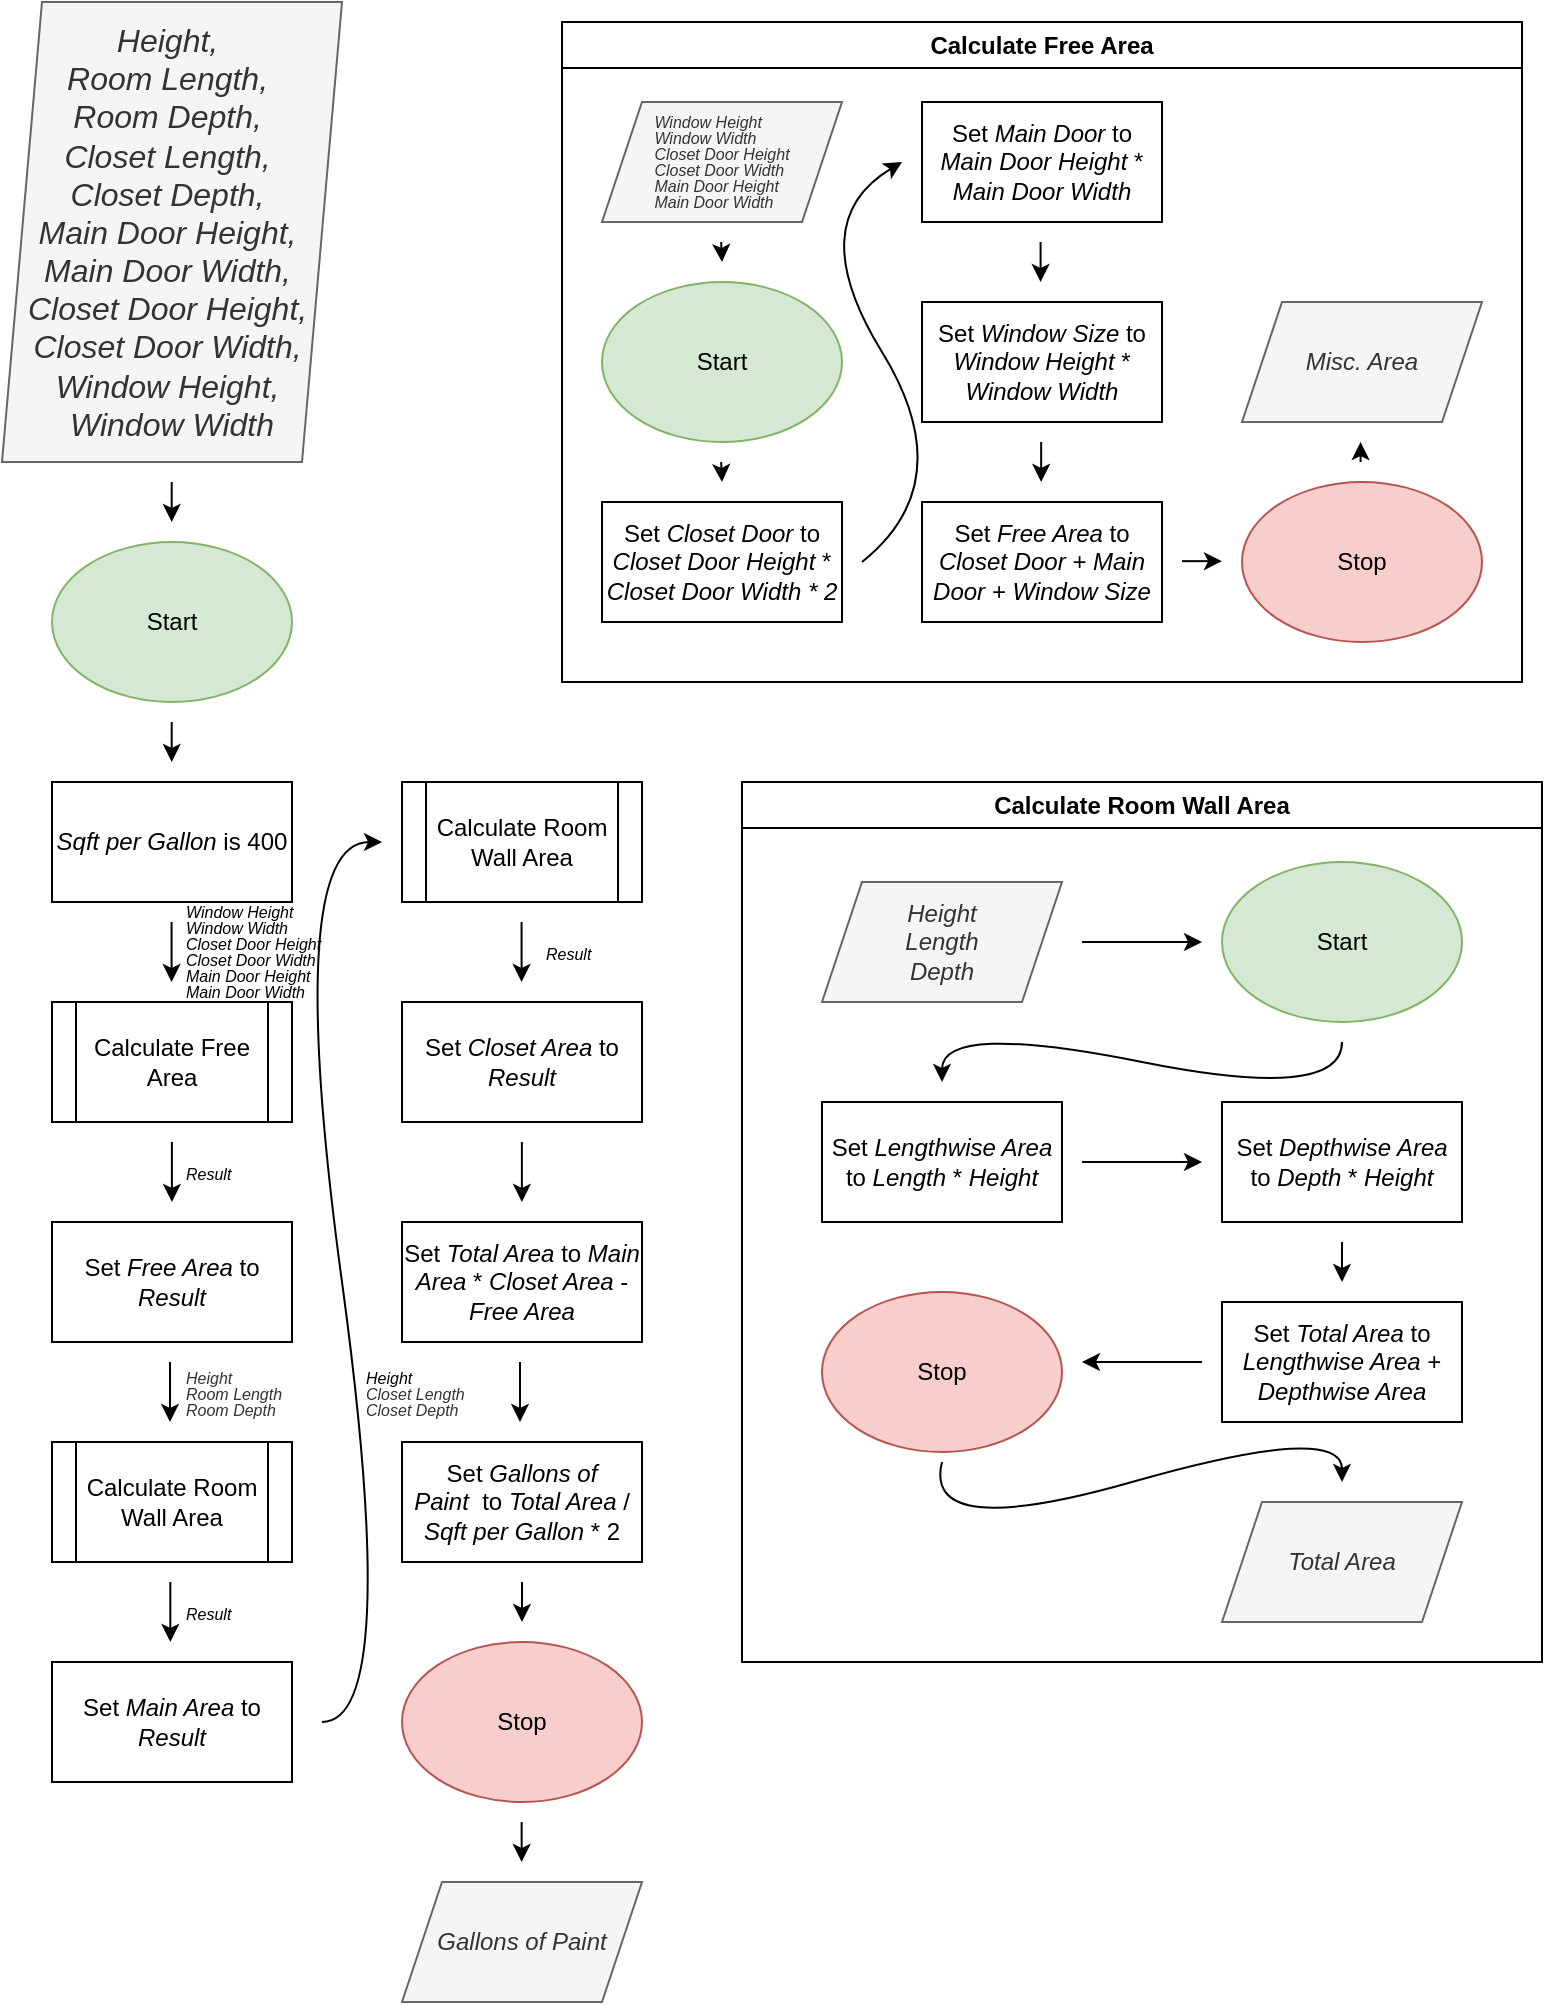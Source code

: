 <mxfile version="23.1.0" type="github">
  <diagram name="Page-1" id="O8G4t7uO2o9kU40y7iQ7">
    <mxGraphModel dx="1444" dy="835" grid="1" gridSize="10" guides="1" tooltips="1" connect="1" arrows="1" fold="1" page="1" pageScale="1" pageWidth="850" pageHeight="1100" math="0" shadow="0">
      <root>
        <mxCell id="0" />
        <mxCell id="1" parent="0" />
        <mxCell id="v7Y28q6XLG3SF74MW_tv-1" value="&lt;i style=&quot;border-color: var(--border-color); color: rgb(51, 51, 51); font-size: 16px;&quot;&gt;Height,&amp;nbsp;&lt;br style=&quot;border-color: var(--border-color);&quot;&gt;Room Length,&amp;nbsp;&lt;br style=&quot;border-color: var(--border-color);&quot;&gt;Room Depth,&amp;nbsp;&lt;br style=&quot;border-color: var(--border-color);&quot;&gt;Closet Length,&amp;nbsp;&lt;br style=&quot;border-color: var(--border-color);&quot;&gt;Closet Depth,&amp;nbsp;&lt;br style=&quot;border-color: var(--border-color);&quot;&gt;Main Door Height,&amp;nbsp;&lt;br style=&quot;border-color: var(--border-color);&quot;&gt;Main Door Width,&amp;nbsp;&lt;br style=&quot;border-color: var(--border-color);&quot;&gt;Closet Door Height,&amp;nbsp;&lt;br style=&quot;border-color: var(--border-color);&quot;&gt;Closet Door Width,&amp;nbsp;&lt;br style=&quot;border-color: var(--border-color);&quot;&gt;Window Height,&amp;nbsp;&lt;br style=&quot;border-color: var(--border-color);&quot;&gt;Window Width&lt;/i&gt;" style="shape=parallelogram;perimeter=parallelogramPerimeter;whiteSpace=wrap;html=1;fixedSize=1;fillColor=#f5f5f5;fontColor=#333333;strokeColor=#666666;" vertex="1" parent="1">
          <mxGeometry x="30" y="20" width="170" height="230" as="geometry" />
        </mxCell>
        <mxCell id="v7Y28q6XLG3SF74MW_tv-4" value="Start" style="ellipse;whiteSpace=wrap;html=1;fillColor=#d5e8d4;strokeColor=#82b366;" vertex="1" parent="1">
          <mxGeometry x="55" y="290" width="120" height="80" as="geometry" />
        </mxCell>
        <mxCell id="v7Y28q6XLG3SF74MW_tv-5" value="&lt;i&gt;Sqft per Gallon&lt;/i&gt;&amp;nbsp;is 400" style="rounded=0;whiteSpace=wrap;html=1;" vertex="1" parent="1">
          <mxGeometry x="55" y="410" width="120" height="60" as="geometry" />
        </mxCell>
        <mxCell id="v7Y28q6XLG3SF74MW_tv-6" value="Calculate Room Wall Area" style="shape=process;whiteSpace=wrap;html=1;backgroundOutline=1;" vertex="1" parent="1">
          <mxGeometry x="55" y="740" width="120" height="60" as="geometry" />
        </mxCell>
        <mxCell id="v7Y28q6XLG3SF74MW_tv-7" value="Set &lt;i&gt;Main Area&lt;/i&gt;&amp;nbsp;to &lt;i&gt;Result&lt;/i&gt;" style="rounded=0;whiteSpace=wrap;html=1;" vertex="1" parent="1">
          <mxGeometry x="55" y="850" width="120" height="60" as="geometry" />
        </mxCell>
        <mxCell id="v7Y28q6XLG3SF74MW_tv-9" value="Set &lt;i&gt;Total Area&lt;/i&gt;&amp;nbsp;to &lt;i&gt;Main Area &lt;/i&gt;* &lt;i&gt;Closet Area&lt;/i&gt;&amp;nbsp;- &lt;i&gt;Free Area&lt;/i&gt;" style="rounded=0;whiteSpace=wrap;html=1;" vertex="1" parent="1">
          <mxGeometry x="230" y="630" width="120" height="60" as="geometry" />
        </mxCell>
        <mxCell id="v7Y28q6XLG3SF74MW_tv-10" value="Calculate Free Area" style="shape=process;whiteSpace=wrap;html=1;backgroundOutline=1;" vertex="1" parent="1">
          <mxGeometry x="55" y="520" width="120" height="60" as="geometry" />
        </mxCell>
        <mxCell id="v7Y28q6XLG3SF74MW_tv-11" value="Set &lt;i&gt;Free Area&lt;/i&gt;&amp;nbsp;to &lt;i&gt;Result&lt;/i&gt;" style="rounded=0;whiteSpace=wrap;html=1;" vertex="1" parent="1">
          <mxGeometry x="55" y="630" width="120" height="60" as="geometry" />
        </mxCell>
        <mxCell id="v7Y28q6XLG3SF74MW_tv-14" value="" style="curved=1;endArrow=classic;html=1;rounded=0;" edge="1" parent="1">
          <mxGeometry width="50" height="50" relative="1" as="geometry">
            <mxPoint x="190" y="880" as="sourcePoint" />
            <mxPoint x="220" y="440" as="targetPoint" />
            <Array as="points">
              <mxPoint x="230" y="880" />
              <mxPoint x="170" y="440" />
            </Array>
          </mxGeometry>
        </mxCell>
        <mxCell id="v7Y28q6XLG3SF74MW_tv-17" value="Calculate Room Wall Area" style="shape=process;whiteSpace=wrap;html=1;backgroundOutline=1;" vertex="1" parent="1">
          <mxGeometry x="230" y="410" width="120" height="60" as="geometry" />
        </mxCell>
        <mxCell id="v7Y28q6XLG3SF74MW_tv-18" value="Set &lt;i&gt;Closet Area&lt;/i&gt;&amp;nbsp;to &lt;i&gt;Result&lt;/i&gt;" style="rounded=0;whiteSpace=wrap;html=1;" vertex="1" parent="1">
          <mxGeometry x="230" y="520" width="120" height="60" as="geometry" />
        </mxCell>
        <mxCell id="v7Y28q6XLG3SF74MW_tv-19" value="Set &lt;i&gt;Gallons of Paint&amp;nbsp;&lt;/i&gt;&amp;nbsp;to &lt;i&gt;Total Area &lt;/i&gt;/ &lt;i&gt;Sqft per Gallon&lt;/i&gt;&amp;nbsp;* 2" style="rounded=0;whiteSpace=wrap;html=1;" vertex="1" parent="1">
          <mxGeometry x="230" y="740" width="120" height="60" as="geometry" />
        </mxCell>
        <mxCell id="v7Y28q6XLG3SF74MW_tv-20" value="Stop" style="ellipse;whiteSpace=wrap;html=1;fillColor=#f8cecc;strokeColor=#b85450;" vertex="1" parent="1">
          <mxGeometry x="230" y="840" width="120" height="80" as="geometry" />
        </mxCell>
        <mxCell id="v7Y28q6XLG3SF74MW_tv-21" value="&lt;i&gt;Gallons of Paint&lt;/i&gt;" style="shape=parallelogram;perimeter=parallelogramPerimeter;whiteSpace=wrap;html=1;fixedSize=1;fillColor=#f5f5f5;fontColor=#333333;strokeColor=#666666;" vertex="1" parent="1">
          <mxGeometry x="230" y="960" width="120" height="60" as="geometry" />
        </mxCell>
        <mxCell id="v7Y28q6XLG3SF74MW_tv-22" value="" style="endArrow=classic;html=1;rounded=0;" edge="1" parent="1">
          <mxGeometry width="50" height="50" relative="1" as="geometry">
            <mxPoint x="114.85" y="260" as="sourcePoint" />
            <mxPoint x="114.85" y="280" as="targetPoint" />
          </mxGeometry>
        </mxCell>
        <mxCell id="v7Y28q6XLG3SF74MW_tv-23" value="" style="endArrow=classic;html=1;rounded=0;" edge="1" parent="1">
          <mxGeometry width="50" height="50" relative="1" as="geometry">
            <mxPoint x="114.85" y="380" as="sourcePoint" />
            <mxPoint x="114.85" y="400" as="targetPoint" />
          </mxGeometry>
        </mxCell>
        <mxCell id="v7Y28q6XLG3SF74MW_tv-24" value="" style="endArrow=classic;html=1;rounded=0;" edge="1" parent="1">
          <mxGeometry width="50" height="50" relative="1" as="geometry">
            <mxPoint x="114.79" y="480" as="sourcePoint" />
            <mxPoint x="114.79" y="510" as="targetPoint" />
          </mxGeometry>
        </mxCell>
        <mxCell id="v7Y28q6XLG3SF74MW_tv-25" value="" style="endArrow=classic;html=1;rounded=0;" edge="1" parent="1">
          <mxGeometry width="50" height="50" relative="1" as="geometry">
            <mxPoint x="289.79" y="480" as="sourcePoint" />
            <mxPoint x="289.79" y="510" as="targetPoint" />
          </mxGeometry>
        </mxCell>
        <mxCell id="v7Y28q6XLG3SF74MW_tv-26" value="" style="endArrow=classic;html=1;rounded=0;" edge="1" parent="1">
          <mxGeometry width="50" height="50" relative="1" as="geometry">
            <mxPoint x="114.95" y="590" as="sourcePoint" />
            <mxPoint x="114.95" y="620" as="targetPoint" />
          </mxGeometry>
        </mxCell>
        <mxCell id="v7Y28q6XLG3SF74MW_tv-27" value="" style="endArrow=classic;html=1;rounded=0;" edge="1" parent="1">
          <mxGeometry width="50" height="50" relative="1" as="geometry">
            <mxPoint x="289.94" y="590" as="sourcePoint" />
            <mxPoint x="289.94" y="620" as="targetPoint" />
          </mxGeometry>
        </mxCell>
        <mxCell id="v7Y28q6XLG3SF74MW_tv-28" value="" style="endArrow=classic;html=1;rounded=0;" edge="1" parent="1">
          <mxGeometry width="50" height="50" relative="1" as="geometry">
            <mxPoint x="114" y="700" as="sourcePoint" />
            <mxPoint x="114" y="730" as="targetPoint" />
          </mxGeometry>
        </mxCell>
        <mxCell id="v7Y28q6XLG3SF74MW_tv-29" value="" style="endArrow=classic;html=1;rounded=0;" edge="1" parent="1">
          <mxGeometry width="50" height="50" relative="1" as="geometry">
            <mxPoint x="289" y="700" as="sourcePoint" />
            <mxPoint x="289" y="730" as="targetPoint" />
          </mxGeometry>
        </mxCell>
        <mxCell id="v7Y28q6XLG3SF74MW_tv-30" value="" style="endArrow=classic;html=1;rounded=0;" edge="1" parent="1">
          <mxGeometry width="50" height="50" relative="1" as="geometry">
            <mxPoint x="114.16" y="810" as="sourcePoint" />
            <mxPoint x="114.16" y="840" as="targetPoint" />
          </mxGeometry>
        </mxCell>
        <mxCell id="v7Y28q6XLG3SF74MW_tv-31" value="" style="endArrow=classic;html=1;rounded=0;" edge="1" parent="1">
          <mxGeometry width="50" height="50" relative="1" as="geometry">
            <mxPoint x="290" y="810" as="sourcePoint" />
            <mxPoint x="290" y="830" as="targetPoint" />
          </mxGeometry>
        </mxCell>
        <mxCell id="v7Y28q6XLG3SF74MW_tv-33" value="" style="endArrow=classic;html=1;rounded=0;" edge="1" parent="1">
          <mxGeometry width="50" height="50" relative="1" as="geometry">
            <mxPoint x="289.82" y="930" as="sourcePoint" />
            <mxPoint x="289.82" y="950" as="targetPoint" />
          </mxGeometry>
        </mxCell>
        <mxCell id="v7Y28q6XLG3SF74MW_tv-34" value="&lt;p style=&quot;line-height: 0%; font-size: 8px;&quot;&gt;&lt;font style=&quot;font-size: 8px;&quot;&gt;&lt;i&gt;Window Height&lt;/i&gt;&lt;/font&gt;&lt;/p&gt;&lt;p style=&quot;line-height: 0%; font-size: 8px;&quot;&gt;&lt;font style=&quot;font-size: 8px;&quot;&gt;&lt;i&gt;Window Width&lt;/i&gt;&lt;/font&gt;&lt;/p&gt;&lt;p style=&quot;line-height: 0%; font-size: 8px;&quot;&gt;&lt;font style=&quot;font-size: 8px;&quot;&gt;&lt;i&gt;Closet Door Height&lt;/i&gt;&lt;/font&gt;&lt;/p&gt;&lt;p style=&quot;line-height: 0%; font-size: 8px;&quot;&gt;&lt;font style=&quot;font-size: 8px;&quot;&gt;&lt;i&gt;Closet Door Width&lt;/i&gt;&lt;/font&gt;&lt;/p&gt;&lt;p style=&quot;line-height: 0%; font-size: 8px;&quot;&gt;&lt;font style=&quot;font-size: 8px;&quot;&gt;&lt;i&gt;Main Door Height&lt;/i&gt;&lt;/font&gt;&lt;/p&gt;&lt;p style=&quot;line-height: 0%; font-size: 8px;&quot;&gt;&lt;font style=&quot;font-size: 8px;&quot;&gt;&lt;i&gt;Main Door Width&lt;/i&gt;&lt;/font&gt;&lt;/p&gt;" style="text;html=1;strokeColor=none;fillColor=none;align=left;verticalAlign=middle;whiteSpace=wrap;rounded=0;" vertex="1" parent="1">
          <mxGeometry x="120" y="470" width="80" height="50" as="geometry" />
        </mxCell>
        <mxCell id="v7Y28q6XLG3SF74MW_tv-37" value="&lt;font style=&quot;font-size: 8px;&quot;&gt;&lt;i&gt;Result&lt;/i&gt;&lt;/font&gt;" style="text;html=1;strokeColor=none;fillColor=none;align=left;verticalAlign=middle;whiteSpace=wrap;rounded=0;" vertex="1" parent="1">
          <mxGeometry x="120" y="590" width="60" height="30" as="geometry" />
        </mxCell>
        <mxCell id="v7Y28q6XLG3SF74MW_tv-38" value="&lt;p style=&quot;line-height: 50%;&quot;&gt;&lt;span style=&quot;border-color: var(--border-color); color: rgb(51, 51, 51); text-align: center; font-size: 8px;&quot;&gt;&lt;i&gt;Height&lt;br style=&quot;border-color: var(--border-color);&quot;&gt;Room Length&amp;nbsp;&lt;br style=&quot;border-color: var(--border-color);&quot;&gt;Room Depth&lt;/i&gt;&lt;/span&gt;&lt;/p&gt;" style="text;html=1;strokeColor=none;fillColor=none;align=left;verticalAlign=middle;whiteSpace=wrap;rounded=0;" vertex="1" parent="1">
          <mxGeometry x="120" y="700" width="120" height="30" as="geometry" />
        </mxCell>
        <mxCell id="v7Y28q6XLG3SF74MW_tv-39" value="&lt;p style=&quot;line-height: 50%;&quot;&gt;&lt;font style=&quot;font-size: 8px;&quot;&gt;&lt;i&gt;Height&lt;br style=&quot;border-color: var(--border-color); color: rgb(51, 51, 51);&quot;&gt;&lt;span style=&quot;color: rgb(51, 51, 51);&quot;&gt;Closet Length&amp;nbsp;&lt;/span&gt;&lt;br style=&quot;border-color: var(--border-color); color: rgb(51, 51, 51);&quot;&gt;&lt;span style=&quot;color: rgb(51, 51, 51);&quot;&gt;Closet Depth&lt;/span&gt;&lt;/i&gt;&lt;/font&gt;&lt;/p&gt;" style="text;html=1;strokeColor=none;fillColor=none;align=left;verticalAlign=middle;whiteSpace=wrap;rounded=0;" vertex="1" parent="1">
          <mxGeometry x="210" y="700" width="60" height="30" as="geometry" />
        </mxCell>
        <mxCell id="v7Y28q6XLG3SF74MW_tv-40" value="&lt;font style=&quot;font-size: 8px;&quot;&gt;&lt;i&gt;Result&lt;/i&gt;&lt;/font&gt;" style="text;html=1;strokeColor=none;fillColor=none;align=left;verticalAlign=middle;whiteSpace=wrap;rounded=0;" vertex="1" parent="1">
          <mxGeometry x="120" y="810" width="60" height="30" as="geometry" />
        </mxCell>
        <mxCell id="v7Y28q6XLG3SF74MW_tv-41" value="&lt;font style=&quot;font-size: 8px;&quot;&gt;&lt;i&gt;Result&lt;/i&gt;&lt;/font&gt;" style="text;html=1;strokeColor=none;fillColor=none;align=left;verticalAlign=middle;whiteSpace=wrap;rounded=0;" vertex="1" parent="1">
          <mxGeometry x="300" y="480" width="60" height="30" as="geometry" />
        </mxCell>
        <mxCell id="v7Y28q6XLG3SF74MW_tv-42" value="Calculate Free Area" style="swimlane;whiteSpace=wrap;html=1;" vertex="1" parent="1">
          <mxGeometry x="310" y="30" width="480" height="330" as="geometry" />
        </mxCell>
        <mxCell id="v7Y28q6XLG3SF74MW_tv-43" value="Start" style="ellipse;whiteSpace=wrap;html=1;fillColor=#d5e8d4;strokeColor=#82b366;" vertex="1" parent="v7Y28q6XLG3SF74MW_tv-42">
          <mxGeometry x="20" y="130" width="120" height="80" as="geometry" />
        </mxCell>
        <mxCell id="v7Y28q6XLG3SF74MW_tv-44" value="&lt;p style=&quot;border-color: var(--border-color); text-align: left; line-height: 0px; font-size: 8px;&quot;&gt;&lt;font style=&quot;border-color: var(--border-color);&quot;&gt;&lt;span style=&quot;border-color: var(--border-color);&quot;&gt;&lt;i&gt;Window Height&lt;/i&gt;&lt;/span&gt;&lt;/font&gt;&lt;/p&gt;&lt;p style=&quot;border-color: var(--border-color); text-align: left; line-height: 0px; font-size: 8px;&quot;&gt;&lt;font style=&quot;border-color: var(--border-color);&quot;&gt;&lt;span style=&quot;border-color: var(--border-color);&quot;&gt;&lt;i&gt;Window Width&lt;/i&gt;&lt;/span&gt;&lt;/font&gt;&lt;/p&gt;&lt;p style=&quot;border-color: var(--border-color); text-align: left; line-height: 0px; font-size: 8px;&quot;&gt;&lt;font style=&quot;border-color: var(--border-color);&quot;&gt;&lt;span style=&quot;border-color: var(--border-color);&quot;&gt;&lt;i&gt;Closet Door Height&lt;/i&gt;&lt;/span&gt;&lt;/font&gt;&lt;/p&gt;&lt;p style=&quot;border-color: var(--border-color); text-align: left; line-height: 0px; font-size: 8px;&quot;&gt;&lt;font style=&quot;border-color: var(--border-color);&quot;&gt;&lt;span style=&quot;border-color: var(--border-color);&quot;&gt;&lt;i&gt;Closet Door Width&lt;/i&gt;&lt;/span&gt;&lt;/font&gt;&lt;/p&gt;&lt;p style=&quot;border-color: var(--border-color); text-align: left; line-height: 0px; font-size: 8px;&quot;&gt;&lt;font style=&quot;border-color: var(--border-color);&quot;&gt;&lt;span style=&quot;border-color: var(--border-color);&quot;&gt;&lt;i&gt;Main Door Height&lt;/i&gt;&lt;/span&gt;&lt;/font&gt;&lt;/p&gt;&lt;p style=&quot;border-color: var(--border-color); text-align: left; line-height: 0px; font-size: 8px;&quot;&gt;&lt;font style=&quot;border-color: var(--border-color);&quot;&gt;&lt;span style=&quot;border-color: var(--border-color);&quot;&gt;&lt;i&gt;Main Door Width&lt;/i&gt;&lt;/span&gt;&lt;/font&gt;&lt;/p&gt;" style="shape=parallelogram;perimeter=parallelogramPerimeter;whiteSpace=wrap;html=1;fixedSize=1;fillColor=#f5f5f5;fontColor=#333333;strokeColor=#666666;" vertex="1" parent="v7Y28q6XLG3SF74MW_tv-42">
          <mxGeometry x="20" y="40" width="120" height="60" as="geometry" />
        </mxCell>
        <mxCell id="v7Y28q6XLG3SF74MW_tv-45" value="Set &lt;i&gt;Closet Door &lt;/i&gt;to &lt;i&gt;Closet Door Height &lt;/i&gt;* &lt;i&gt;Closet Door Width * 2&lt;/i&gt;" style="rounded=0;whiteSpace=wrap;html=1;" vertex="1" parent="v7Y28q6XLG3SF74MW_tv-42">
          <mxGeometry x="20" y="240" width="120" height="60" as="geometry" />
        </mxCell>
        <mxCell id="v7Y28q6XLG3SF74MW_tv-46" value="Set &lt;i&gt;Main Door&amp;nbsp;&lt;/i&gt;to &lt;i&gt;Main Door Height &lt;/i&gt;* &lt;i&gt;Main Door Width&lt;/i&gt;" style="rounded=0;whiteSpace=wrap;html=1;" vertex="1" parent="v7Y28q6XLG3SF74MW_tv-42">
          <mxGeometry x="180" y="40" width="120" height="60" as="geometry" />
        </mxCell>
        <mxCell id="v7Y28q6XLG3SF74MW_tv-47" value="Set &lt;i&gt;Window Size&lt;/i&gt;&amp;nbsp;to &lt;i&gt;Window Height &lt;/i&gt;* &lt;i&gt;Window Width&lt;/i&gt;" style="rounded=0;whiteSpace=wrap;html=1;" vertex="1" parent="v7Y28q6XLG3SF74MW_tv-42">
          <mxGeometry x="180" y="140" width="120" height="60" as="geometry" />
        </mxCell>
        <mxCell id="v7Y28q6XLG3SF74MW_tv-49" value="Set &lt;i&gt;Free Area&lt;/i&gt;&amp;nbsp;to &lt;i&gt;Closet Door + Main Door + Window Size&lt;/i&gt;" style="rounded=0;whiteSpace=wrap;html=1;" vertex="1" parent="v7Y28q6XLG3SF74MW_tv-42">
          <mxGeometry x="180" y="240" width="120" height="60" as="geometry" />
        </mxCell>
        <mxCell id="v7Y28q6XLG3SF74MW_tv-50" value="Stop" style="ellipse;whiteSpace=wrap;html=1;fillColor=#f8cecc;strokeColor=#b85450;" vertex="1" parent="v7Y28q6XLG3SF74MW_tv-42">
          <mxGeometry x="340" y="230" width="120" height="80" as="geometry" />
        </mxCell>
        <mxCell id="v7Y28q6XLG3SF74MW_tv-51" value="&lt;i&gt;Misc. Area&lt;/i&gt;" style="shape=parallelogram;perimeter=parallelogramPerimeter;whiteSpace=wrap;html=1;fixedSize=1;fillColor=#f5f5f5;fontColor=#333333;strokeColor=#666666;" vertex="1" parent="v7Y28q6XLG3SF74MW_tv-42">
          <mxGeometry x="340" y="140" width="120" height="60" as="geometry" />
        </mxCell>
        <mxCell id="v7Y28q6XLG3SF74MW_tv-58" value="" style="endArrow=classic;html=1;rounded=0;" edge="1" parent="v7Y28q6XLG3SF74MW_tv-42">
          <mxGeometry width="50" height="50" relative="1" as="geometry">
            <mxPoint x="239.58" y="210" as="sourcePoint" />
            <mxPoint x="239.58" y="230" as="targetPoint" />
          </mxGeometry>
        </mxCell>
        <mxCell id="v7Y28q6XLG3SF74MW_tv-59" value="" style="endArrow=classic;html=1;rounded=0;" edge="1" parent="v7Y28q6XLG3SF74MW_tv-42">
          <mxGeometry width="50" height="50" relative="1" as="geometry">
            <mxPoint x="79.58" y="110" as="sourcePoint" />
            <mxPoint x="80" y="120" as="targetPoint" />
          </mxGeometry>
        </mxCell>
        <mxCell id="v7Y28q6XLG3SF74MW_tv-60" value="" style="endArrow=classic;html=1;rounded=0;" edge="1" parent="v7Y28q6XLG3SF74MW_tv-42">
          <mxGeometry width="50" height="50" relative="1" as="geometry">
            <mxPoint x="79.58" y="220" as="sourcePoint" />
            <mxPoint x="80" y="230" as="targetPoint" />
          </mxGeometry>
        </mxCell>
        <mxCell id="v7Y28q6XLG3SF74MW_tv-61" value="" style="endArrow=classic;html=1;rounded=0;" edge="1" parent="v7Y28q6XLG3SF74MW_tv-42">
          <mxGeometry width="50" height="50" relative="1" as="geometry">
            <mxPoint x="310" y="269.58" as="sourcePoint" />
            <mxPoint x="330" y="269.58" as="targetPoint" />
          </mxGeometry>
        </mxCell>
        <mxCell id="v7Y28q6XLG3SF74MW_tv-54" value="" style="endArrow=classic;html=1;rounded=0;" edge="1" parent="v7Y28q6XLG3SF74MW_tv-42">
          <mxGeometry width="50" height="50" relative="1" as="geometry">
            <mxPoint x="239.29" y="110" as="sourcePoint" />
            <mxPoint x="239.29" y="130" as="targetPoint" />
          </mxGeometry>
        </mxCell>
        <mxCell id="v7Y28q6XLG3SF74MW_tv-62" value="" style="endArrow=classic;html=1;rounded=0;" edge="1" parent="v7Y28q6XLG3SF74MW_tv-42">
          <mxGeometry width="50" height="50" relative="1" as="geometry">
            <mxPoint x="399.29" y="220" as="sourcePoint" />
            <mxPoint x="399.29" y="210" as="targetPoint" />
          </mxGeometry>
        </mxCell>
        <mxCell id="v7Y28q6XLG3SF74MW_tv-63" value="" style="curved=1;endArrow=classic;html=1;rounded=0;" edge="1" parent="v7Y28q6XLG3SF74MW_tv-42">
          <mxGeometry width="50" height="50" relative="1" as="geometry">
            <mxPoint x="150" y="270" as="sourcePoint" />
            <mxPoint x="170" y="70" as="targetPoint" />
            <Array as="points">
              <mxPoint x="200" y="230" />
              <mxPoint x="120" y="100" />
            </Array>
          </mxGeometry>
        </mxCell>
        <mxCell id="v7Y28q6XLG3SF74MW_tv-64" value="Calculate Room Wall Area" style="swimlane;whiteSpace=wrap;html=1;" vertex="1" parent="1">
          <mxGeometry x="400" y="410" width="400" height="440" as="geometry" />
        </mxCell>
        <mxCell id="v7Y28q6XLG3SF74MW_tv-70" value="&lt;i&gt;Height&lt;br&gt;Length&lt;br&gt;Depth&lt;/i&gt;" style="shape=parallelogram;perimeter=parallelogramPerimeter;whiteSpace=wrap;html=1;fixedSize=1;fillColor=#f5f5f5;fontColor=#333333;strokeColor=#666666;" vertex="1" parent="v7Y28q6XLG3SF74MW_tv-64">
          <mxGeometry x="40" y="50" width="120" height="60" as="geometry" />
        </mxCell>
        <mxCell id="v7Y28q6XLG3SF74MW_tv-71" value="Start" style="ellipse;whiteSpace=wrap;html=1;fillColor=#d5e8d4;strokeColor=#82b366;" vertex="1" parent="v7Y28q6XLG3SF74MW_tv-64">
          <mxGeometry x="240" y="40" width="120" height="80" as="geometry" />
        </mxCell>
        <mxCell id="v7Y28q6XLG3SF74MW_tv-72" value="Set &lt;i&gt;Lengthwise Area &lt;/i&gt;to &lt;i&gt;Length &lt;/i&gt;* &lt;i&gt;Height&lt;/i&gt;" style="rounded=0;whiteSpace=wrap;html=1;" vertex="1" parent="v7Y28q6XLG3SF74MW_tv-64">
          <mxGeometry x="40" y="160" width="120" height="60" as="geometry" />
        </mxCell>
        <mxCell id="v7Y28q6XLG3SF74MW_tv-73" value="Set &lt;i&gt;Depthwise Area &lt;/i&gt;to &lt;i&gt;Depth&amp;nbsp;&lt;/i&gt;* &lt;i&gt;Height&lt;/i&gt;" style="rounded=0;whiteSpace=wrap;html=1;" vertex="1" parent="v7Y28q6XLG3SF74MW_tv-64">
          <mxGeometry x="240" y="160" width="120" height="60" as="geometry" />
        </mxCell>
        <mxCell id="v7Y28q6XLG3SF74MW_tv-74" value="Set &lt;i&gt;Total Area&lt;/i&gt;&amp;nbsp;to &lt;i&gt;Lengthwise Area&lt;/i&gt;&amp;nbsp;+ &lt;i&gt;Depthwise Area&lt;/i&gt;" style="rounded=0;whiteSpace=wrap;html=1;" vertex="1" parent="v7Y28q6XLG3SF74MW_tv-64">
          <mxGeometry x="240" y="260" width="120" height="60" as="geometry" />
        </mxCell>
        <mxCell id="v7Y28q6XLG3SF74MW_tv-76" value="Stop" style="ellipse;whiteSpace=wrap;html=1;fillColor=#f8cecc;strokeColor=#b85450;" vertex="1" parent="v7Y28q6XLG3SF74MW_tv-64">
          <mxGeometry x="40" y="255" width="120" height="80" as="geometry" />
        </mxCell>
        <mxCell id="v7Y28q6XLG3SF74MW_tv-77" value="" style="curved=1;endArrow=classic;html=1;rounded=0;" edge="1" parent="v7Y28q6XLG3SF74MW_tv-64">
          <mxGeometry width="50" height="50" relative="1" as="geometry">
            <mxPoint x="300" y="130" as="sourcePoint" />
            <mxPoint x="100" y="150" as="targetPoint" />
            <Array as="points">
              <mxPoint x="300" y="160" />
              <mxPoint x="100" y="120" />
            </Array>
          </mxGeometry>
        </mxCell>
        <mxCell id="v7Y28q6XLG3SF74MW_tv-83" value="&lt;i&gt;Total Area&lt;/i&gt;" style="shape=parallelogram;perimeter=parallelogramPerimeter;whiteSpace=wrap;html=1;fixedSize=1;fillColor=#f5f5f5;fontColor=#333333;strokeColor=#666666;" vertex="1" parent="v7Y28q6XLG3SF74MW_tv-64">
          <mxGeometry x="240" y="360" width="120" height="60" as="geometry" />
        </mxCell>
        <mxCell id="v7Y28q6XLG3SF74MW_tv-84" value="" style="curved=1;endArrow=classic;html=1;rounded=0;" edge="1" parent="v7Y28q6XLG3SF74MW_tv-64">
          <mxGeometry width="50" height="50" relative="1" as="geometry">
            <mxPoint x="100" y="340" as="sourcePoint" />
            <mxPoint x="300" y="350" as="targetPoint" />
            <Array as="points">
              <mxPoint x="90" y="380" />
              <mxPoint x="300" y="320" />
            </Array>
          </mxGeometry>
        </mxCell>
        <mxCell id="v7Y28q6XLG3SF74MW_tv-78" value="" style="endArrow=classic;html=1;rounded=0;" edge="1" parent="1">
          <mxGeometry width="50" height="50" relative="1" as="geometry">
            <mxPoint x="570" y="490" as="sourcePoint" />
            <mxPoint x="630" y="490" as="targetPoint" />
          </mxGeometry>
        </mxCell>
        <mxCell id="v7Y28q6XLG3SF74MW_tv-79" value="" style="endArrow=classic;html=1;rounded=0;" edge="1" parent="1">
          <mxGeometry width="50" height="50" relative="1" as="geometry">
            <mxPoint x="700" y="640" as="sourcePoint" />
            <mxPoint x="700" y="660" as="targetPoint" />
          </mxGeometry>
        </mxCell>
        <mxCell id="v7Y28q6XLG3SF74MW_tv-80" value="" style="endArrow=classic;html=1;rounded=0;" edge="1" parent="1">
          <mxGeometry width="50" height="50" relative="1" as="geometry">
            <mxPoint x="570" y="600" as="sourcePoint" />
            <mxPoint x="630" y="600" as="targetPoint" />
          </mxGeometry>
        </mxCell>
        <mxCell id="v7Y28q6XLG3SF74MW_tv-81" value="" style="endArrow=classic;html=1;rounded=0;" edge="1" parent="1">
          <mxGeometry width="50" height="50" relative="1" as="geometry">
            <mxPoint x="630" y="700" as="sourcePoint" />
            <mxPoint x="570" y="700" as="targetPoint" />
          </mxGeometry>
        </mxCell>
      </root>
    </mxGraphModel>
  </diagram>
</mxfile>
